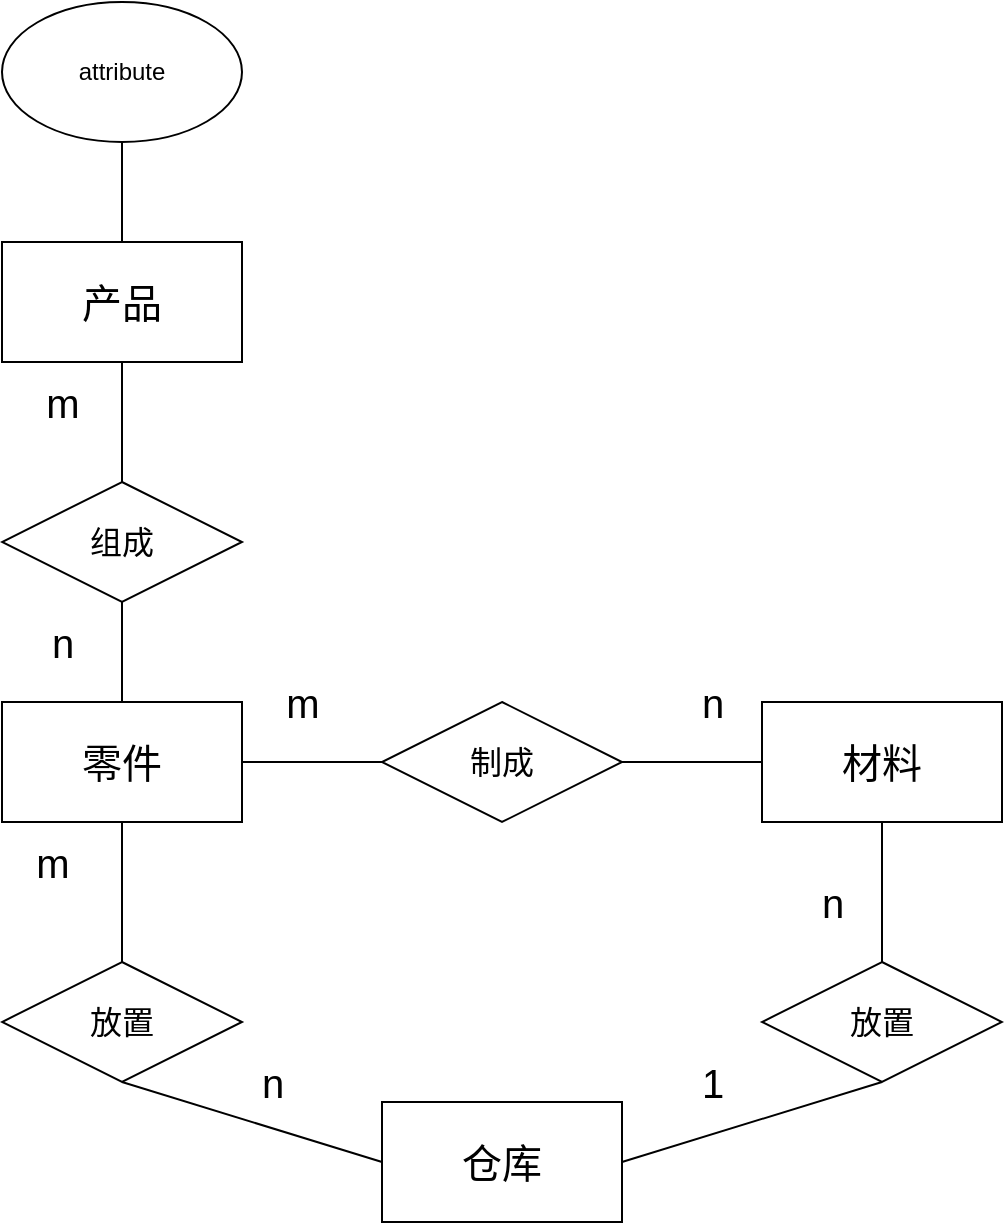 <mxfile version="21.1.5" type="github">
  <diagram id="R2lEEEUBdFMjLlhIrx00" name="Page-1">
    <mxGraphModel dx="1035" dy="666" grid="1" gridSize="10" guides="1" tooltips="1" connect="1" arrows="1" fold="1" page="1" pageScale="1" pageWidth="850" pageHeight="1100" math="0" shadow="0" extFonts="Permanent Marker^https://fonts.googleapis.com/css?family=Permanent+Marker">
      <root>
        <mxCell id="0" />
        <mxCell id="1" parent="0" />
        <mxCell id="VIif8uh8LNe3mSqolAox-1" value="产品" style="rounded=0;whiteSpace=wrap;html=1;fontSize=20;" vertex="1" parent="1">
          <mxGeometry x="240" y="170" width="120" height="60" as="geometry" />
        </mxCell>
        <mxCell id="VIif8uh8LNe3mSqolAox-2" value="组成" style="rhombus;whiteSpace=wrap;html=1;fontSize=16;" vertex="1" parent="1">
          <mxGeometry x="240" y="290" width="120" height="60" as="geometry" />
        </mxCell>
        <mxCell id="VIif8uh8LNe3mSqolAox-4" value="attribute" style="ellipse;whiteSpace=wrap;html=1;" vertex="1" parent="1">
          <mxGeometry x="240" y="50" width="120" height="70" as="geometry" />
        </mxCell>
        <mxCell id="VIif8uh8LNe3mSqolAox-5" value="&lt;font style=&quot;font-size: 20px;&quot;&gt;零件&lt;/font&gt;" style="rounded=0;whiteSpace=wrap;html=1;fontSize=20;" vertex="1" parent="1">
          <mxGeometry x="240" y="400" width="120" height="60" as="geometry" />
        </mxCell>
        <mxCell id="VIif8uh8LNe3mSqolAox-11" value="" style="endArrow=none;html=1;rounded=0;" edge="1" parent="1" source="VIif8uh8LNe3mSqolAox-1">
          <mxGeometry width="50" height="50" relative="1" as="geometry">
            <mxPoint x="250" y="170" as="sourcePoint" />
            <mxPoint x="300" y="120" as="targetPoint" />
          </mxGeometry>
        </mxCell>
        <mxCell id="VIif8uh8LNe3mSqolAox-12" value="" style="endArrow=none;html=1;rounded=0;entryX=0.5;entryY=1;entryDx=0;entryDy=0;" edge="1" parent="1" source="VIif8uh8LNe3mSqolAox-2" target="VIif8uh8LNe3mSqolAox-1">
          <mxGeometry width="50" height="50" relative="1" as="geometry">
            <mxPoint x="250" y="270" as="sourcePoint" />
            <mxPoint x="300" y="240" as="targetPoint" />
          </mxGeometry>
        </mxCell>
        <mxCell id="VIif8uh8LNe3mSqolAox-13" value="" style="endArrow=none;html=1;rounded=0;" edge="1" parent="1" source="VIif8uh8LNe3mSqolAox-5">
          <mxGeometry width="50" height="50" relative="1" as="geometry">
            <mxPoint x="250" y="400" as="sourcePoint" />
            <mxPoint x="300" y="350" as="targetPoint" />
          </mxGeometry>
        </mxCell>
        <mxCell id="VIif8uh8LNe3mSqolAox-14" value="材料" style="rounded=0;whiteSpace=wrap;html=1;fontSize=20;" vertex="1" parent="1">
          <mxGeometry x="620" y="400" width="120" height="60" as="geometry" />
        </mxCell>
        <mxCell id="VIif8uh8LNe3mSqolAox-15" value="m" style="text;html=1;align=center;verticalAlign=middle;resizable=0;points=[];autosize=1;strokeColor=none;fillColor=none;fontSize=20;" vertex="1" parent="1">
          <mxGeometry x="250" y="230" width="40" height="40" as="geometry" />
        </mxCell>
        <mxCell id="VIif8uh8LNe3mSqolAox-16" value="&lt;font style=&quot;font-size: 20px;&quot;&gt;n&lt;/font&gt;" style="text;html=1;align=center;verticalAlign=middle;resizable=0;points=[];autosize=1;strokeColor=none;fillColor=none;" vertex="1" parent="1">
          <mxGeometry x="255" y="350" width="30" height="40" as="geometry" />
        </mxCell>
        <mxCell id="VIif8uh8LNe3mSqolAox-18" value="" style="endArrow=none;html=1;rounded=0;entryX=0;entryY=0.5;entryDx=0;entryDy=0;exitX=1;exitY=0.5;exitDx=0;exitDy=0;" edge="1" parent="1" source="VIif8uh8LNe3mSqolAox-5" target="VIif8uh8LNe3mSqolAox-19">
          <mxGeometry width="50" height="50" relative="1" as="geometry">
            <mxPoint x="360" y="430" as="sourcePoint" />
            <mxPoint x="550" y="350" as="targetPoint" />
          </mxGeometry>
        </mxCell>
        <mxCell id="VIif8uh8LNe3mSqolAox-19" value="制成" style="rhombus;whiteSpace=wrap;html=1;fontSize=16;" vertex="1" parent="1">
          <mxGeometry x="430" y="400" width="120" height="60" as="geometry" />
        </mxCell>
        <mxCell id="VIif8uh8LNe3mSqolAox-20" value="" style="endArrow=none;html=1;rounded=0;exitX=1;exitY=0.5;exitDx=0;exitDy=0;entryX=0;entryY=0.5;entryDx=0;entryDy=0;" edge="1" parent="1" source="VIif8uh8LNe3mSqolAox-19" target="VIif8uh8LNe3mSqolAox-14">
          <mxGeometry width="50" height="50" relative="1" as="geometry">
            <mxPoint x="410" y="360" as="sourcePoint" />
            <mxPoint x="460" y="310" as="targetPoint" />
          </mxGeometry>
        </mxCell>
        <mxCell id="VIif8uh8LNe3mSqolAox-21" value="m" style="text;html=1;align=center;verticalAlign=middle;resizable=0;points=[];autosize=1;strokeColor=none;fillColor=none;fontSize=20;" vertex="1" parent="1">
          <mxGeometry x="370" y="380" width="40" height="40" as="geometry" />
        </mxCell>
        <mxCell id="VIif8uh8LNe3mSqolAox-22" value="&lt;font style=&quot;font-size: 20px;&quot;&gt;n&lt;/font&gt;" style="text;html=1;align=center;verticalAlign=middle;resizable=0;points=[];autosize=1;strokeColor=none;fillColor=none;" vertex="1" parent="1">
          <mxGeometry x="580" y="380" width="30" height="40" as="geometry" />
        </mxCell>
        <mxCell id="VIif8uh8LNe3mSqolAox-23" value="放置" style="rhombus;whiteSpace=wrap;html=1;fontSize=16;" vertex="1" parent="1">
          <mxGeometry x="620" y="530" width="120" height="60" as="geometry" />
        </mxCell>
        <mxCell id="VIif8uh8LNe3mSqolAox-24" value="&lt;font style=&quot;font-size: 20px;&quot;&gt;仓库&lt;/font&gt;" style="rounded=0;whiteSpace=wrap;html=1;fontSize=20;" vertex="1" parent="1">
          <mxGeometry x="430" y="600" width="120" height="60" as="geometry" />
        </mxCell>
        <mxCell id="VIif8uh8LNe3mSqolAox-25" value="" style="endArrow=none;html=1;rounded=0;exitX=0.5;exitY=0;exitDx=0;exitDy=0;entryX=0.5;entryY=1;entryDx=0;entryDy=0;" edge="1" parent="1" source="VIif8uh8LNe3mSqolAox-23" target="VIif8uh8LNe3mSqolAox-14">
          <mxGeometry width="50" height="50" relative="1" as="geometry">
            <mxPoint x="410" y="360" as="sourcePoint" />
            <mxPoint x="460" y="310" as="targetPoint" />
          </mxGeometry>
        </mxCell>
        <mxCell id="VIif8uh8LNe3mSqolAox-27" value="" style="endArrow=none;html=1;rounded=0;entryX=0.5;entryY=1;entryDx=0;entryDy=0;exitX=1;exitY=0.5;exitDx=0;exitDy=0;" edge="1" parent="1" source="VIif8uh8LNe3mSqolAox-24" target="VIif8uh8LNe3mSqolAox-23">
          <mxGeometry width="50" height="50" relative="1" as="geometry">
            <mxPoint x="520" y="500" as="sourcePoint" />
            <mxPoint x="560" y="470" as="targetPoint" />
          </mxGeometry>
        </mxCell>
        <mxCell id="VIif8uh8LNe3mSqolAox-29" value="&lt;font style=&quot;font-size: 20px;&quot;&gt;n&lt;/font&gt;" style="text;html=1;align=center;verticalAlign=middle;resizable=0;points=[];autosize=1;strokeColor=none;fillColor=none;" vertex="1" parent="1">
          <mxGeometry x="640" y="480" width="30" height="40" as="geometry" />
        </mxCell>
        <mxCell id="VIif8uh8LNe3mSqolAox-30" value="&lt;font style=&quot;font-size: 20px;&quot;&gt;1&lt;/font&gt;" style="text;html=1;align=center;verticalAlign=middle;resizable=0;points=[];autosize=1;strokeColor=none;fillColor=none;" vertex="1" parent="1">
          <mxGeometry x="580" y="570" width="30" height="40" as="geometry" />
        </mxCell>
        <mxCell id="VIif8uh8LNe3mSqolAox-31" value="放置" style="rhombus;whiteSpace=wrap;html=1;fontSize=16;" vertex="1" parent="1">
          <mxGeometry x="240" y="530" width="120" height="60" as="geometry" />
        </mxCell>
        <mxCell id="VIif8uh8LNe3mSqolAox-32" value="" style="endArrow=none;html=1;rounded=0;exitX=0.5;exitY=0;exitDx=0;exitDy=0;entryX=0.5;entryY=1;entryDx=0;entryDy=0;" edge="1" parent="1" source="VIif8uh8LNe3mSqolAox-31" target="VIif8uh8LNe3mSqolAox-5">
          <mxGeometry width="50" height="50" relative="1" as="geometry">
            <mxPoint x="60" y="500" as="sourcePoint" />
            <mxPoint x="310" y="460" as="targetPoint" />
          </mxGeometry>
        </mxCell>
        <mxCell id="VIif8uh8LNe3mSqolAox-33" value="" style="endArrow=none;html=1;rounded=0;entryX=0.5;entryY=1;entryDx=0;entryDy=0;exitX=0;exitY=0.5;exitDx=0;exitDy=0;" edge="1" parent="1" target="VIif8uh8LNe3mSqolAox-31" source="VIif8uh8LNe3mSqolAox-24">
          <mxGeometry width="50" height="50" relative="1" as="geometry">
            <mxPoint x="160" y="680" as="sourcePoint" />
            <mxPoint x="210" y="610" as="targetPoint" />
          </mxGeometry>
        </mxCell>
        <mxCell id="VIif8uh8LNe3mSqolAox-34" value="&lt;font style=&quot;font-size: 20px;&quot;&gt;m&lt;/font&gt;" style="text;html=1;align=center;verticalAlign=middle;resizable=0;points=[];autosize=1;strokeColor=none;fillColor=none;" vertex="1" parent="1">
          <mxGeometry x="245" y="460" width="40" height="40" as="geometry" />
        </mxCell>
        <mxCell id="VIif8uh8LNe3mSqolAox-35" value="&lt;font style=&quot;font-size: 20px;&quot;&gt;n&lt;/font&gt;" style="text;html=1;align=center;verticalAlign=middle;resizable=0;points=[];autosize=1;strokeColor=none;fillColor=none;" vertex="1" parent="1">
          <mxGeometry x="360" y="570" width="30" height="40" as="geometry" />
        </mxCell>
      </root>
    </mxGraphModel>
  </diagram>
</mxfile>

